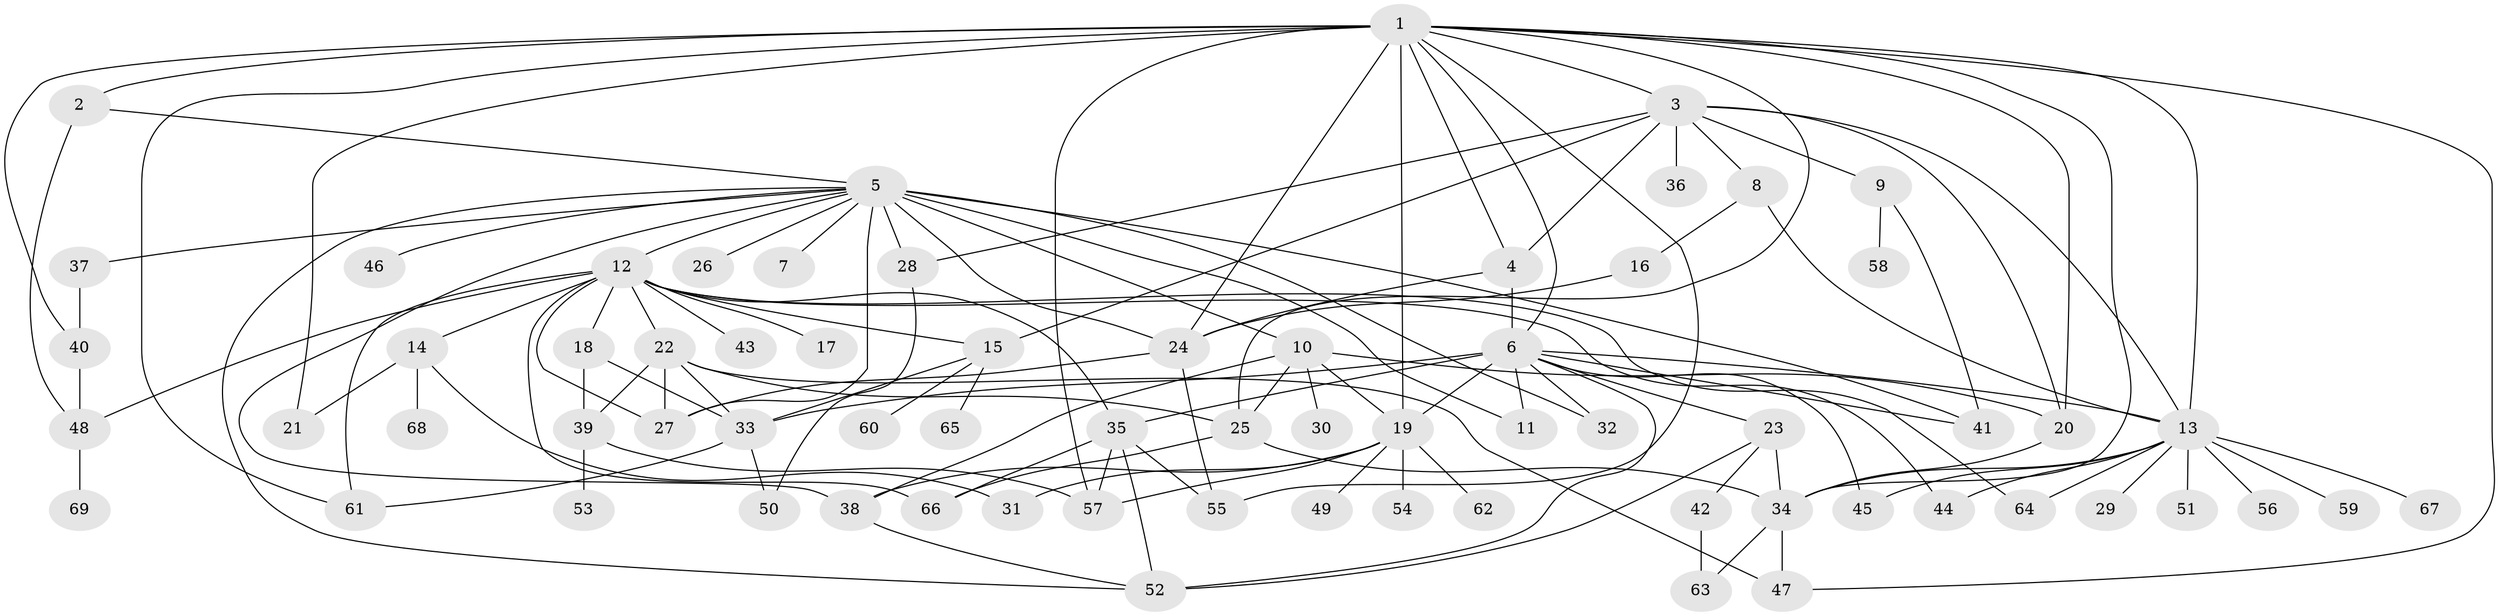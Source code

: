 // original degree distribution, {20: 0.014492753623188406, 4: 0.13043478260869565, 10: 0.014492753623188406, 13: 0.007246376811594203, 22: 0.007246376811594203, 1: 0.39855072463768115, 15: 0.007246376811594203, 11: 0.014492753623188406, 5: 0.043478260869565216, 2: 0.2536231884057971, 3: 0.08695652173913043, 8: 0.007246376811594203, 7: 0.007246376811594203, 6: 0.007246376811594203}
// Generated by graph-tools (version 1.1) at 2025/50/03/04/25 22:50:34]
// undirected, 69 vertices, 127 edges
graph export_dot {
  node [color=gray90,style=filled];
  1;
  2;
  3;
  4;
  5;
  6;
  7;
  8;
  9;
  10;
  11;
  12;
  13;
  14;
  15;
  16;
  17;
  18;
  19;
  20;
  21;
  22;
  23;
  24;
  25;
  26;
  27;
  28;
  29;
  30;
  31;
  32;
  33;
  34;
  35;
  36;
  37;
  38;
  39;
  40;
  41;
  42;
  43;
  44;
  45;
  46;
  47;
  48;
  49;
  50;
  51;
  52;
  53;
  54;
  55;
  56;
  57;
  58;
  59;
  60;
  61;
  62;
  63;
  64;
  65;
  66;
  67;
  68;
  69;
  1 -- 2 [weight=1.0];
  1 -- 3 [weight=1.0];
  1 -- 4 [weight=1.0];
  1 -- 6 [weight=1.0];
  1 -- 13 [weight=1.0];
  1 -- 19 [weight=1.0];
  1 -- 20 [weight=1.0];
  1 -- 21 [weight=1.0];
  1 -- 24 [weight=1.0];
  1 -- 25 [weight=1.0];
  1 -- 34 [weight=1.0];
  1 -- 40 [weight=1.0];
  1 -- 47 [weight=1.0];
  1 -- 55 [weight=1.0];
  1 -- 57 [weight=4.0];
  1 -- 61 [weight=1.0];
  2 -- 5 [weight=1.0];
  2 -- 48 [weight=1.0];
  3 -- 4 [weight=1.0];
  3 -- 8 [weight=1.0];
  3 -- 9 [weight=1.0];
  3 -- 13 [weight=1.0];
  3 -- 15 [weight=1.0];
  3 -- 20 [weight=1.0];
  3 -- 28 [weight=1.0];
  3 -- 36 [weight=1.0];
  4 -- 6 [weight=1.0];
  4 -- 24 [weight=7.0];
  5 -- 7 [weight=1.0];
  5 -- 10 [weight=1.0];
  5 -- 11 [weight=1.0];
  5 -- 12 [weight=1.0];
  5 -- 24 [weight=3.0];
  5 -- 26 [weight=1.0];
  5 -- 27 [weight=1.0];
  5 -- 28 [weight=2.0];
  5 -- 32 [weight=1.0];
  5 -- 37 [weight=1.0];
  5 -- 38 [weight=1.0];
  5 -- 41 [weight=1.0];
  5 -- 46 [weight=1.0];
  5 -- 52 [weight=1.0];
  6 -- 11 [weight=1.0];
  6 -- 13 [weight=1.0];
  6 -- 19 [weight=1.0];
  6 -- 23 [weight=2.0];
  6 -- 32 [weight=1.0];
  6 -- 33 [weight=7.0];
  6 -- 35 [weight=1.0];
  6 -- 41 [weight=1.0];
  6 -- 45 [weight=1.0];
  6 -- 52 [weight=1.0];
  8 -- 13 [weight=1.0];
  8 -- 16 [weight=1.0];
  9 -- 41 [weight=1.0];
  9 -- 58 [weight=1.0];
  10 -- 19 [weight=1.0];
  10 -- 20 [weight=1.0];
  10 -- 25 [weight=1.0];
  10 -- 30 [weight=2.0];
  10 -- 38 [weight=1.0];
  12 -- 14 [weight=1.0];
  12 -- 15 [weight=1.0];
  12 -- 17 [weight=1.0];
  12 -- 18 [weight=1.0];
  12 -- 22 [weight=1.0];
  12 -- 27 [weight=1.0];
  12 -- 35 [weight=1.0];
  12 -- 43 [weight=1.0];
  12 -- 44 [weight=1.0];
  12 -- 48 [weight=1.0];
  12 -- 61 [weight=1.0];
  12 -- 64 [weight=1.0];
  12 -- 66 [weight=1.0];
  13 -- 29 [weight=1.0];
  13 -- 34 [weight=1.0];
  13 -- 44 [weight=1.0];
  13 -- 45 [weight=1.0];
  13 -- 51 [weight=1.0];
  13 -- 56 [weight=1.0];
  13 -- 59 [weight=1.0];
  13 -- 64 [weight=1.0];
  13 -- 67 [weight=1.0];
  14 -- 21 [weight=1.0];
  14 -- 31 [weight=1.0];
  14 -- 68 [weight=1.0];
  15 -- 33 [weight=1.0];
  15 -- 60 [weight=1.0];
  15 -- 65 [weight=1.0];
  16 -- 24 [weight=1.0];
  18 -- 33 [weight=1.0];
  18 -- 39 [weight=2.0];
  19 -- 31 [weight=1.0];
  19 -- 38 [weight=1.0];
  19 -- 49 [weight=1.0];
  19 -- 54 [weight=1.0];
  19 -- 57 [weight=2.0];
  19 -- 62 [weight=1.0];
  20 -- 34 [weight=1.0];
  22 -- 25 [weight=1.0];
  22 -- 27 [weight=4.0];
  22 -- 33 [weight=1.0];
  22 -- 39 [weight=1.0];
  22 -- 47 [weight=1.0];
  23 -- 34 [weight=1.0];
  23 -- 42 [weight=2.0];
  23 -- 52 [weight=1.0];
  24 -- 27 [weight=1.0];
  24 -- 55 [weight=1.0];
  25 -- 34 [weight=1.0];
  25 -- 66 [weight=1.0];
  28 -- 50 [weight=2.0];
  33 -- 50 [weight=1.0];
  33 -- 61 [weight=1.0];
  34 -- 47 [weight=1.0];
  34 -- 63 [weight=1.0];
  35 -- 52 [weight=1.0];
  35 -- 55 [weight=1.0];
  35 -- 57 [weight=1.0];
  35 -- 66 [weight=1.0];
  37 -- 40 [weight=1.0];
  38 -- 52 [weight=1.0];
  39 -- 53 [weight=1.0];
  39 -- 57 [weight=1.0];
  40 -- 48 [weight=1.0];
  42 -- 63 [weight=1.0];
  48 -- 69 [weight=1.0];
}
